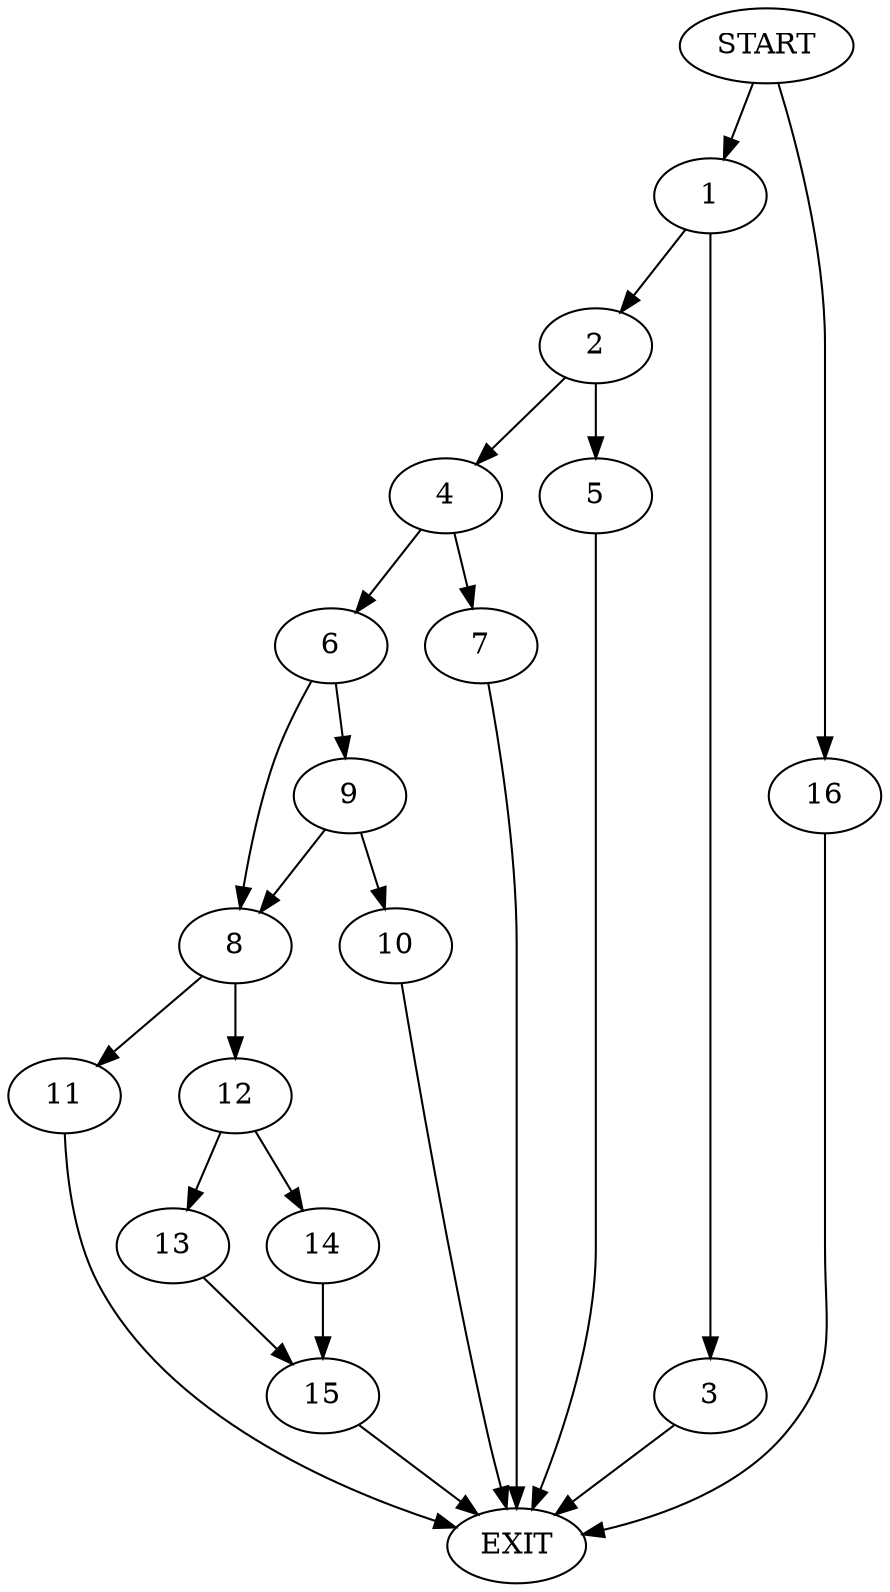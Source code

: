 digraph {
0 [label="START"]
17 [label="EXIT"]
0 -> 1
1 -> 2
1 -> 3
3 -> 17
2 -> 4
2 -> 5
4 -> 6
4 -> 7
5 -> 17
7 -> 17
6 -> 8
6 -> 9
9 -> 8
9 -> 10
8 -> 11
8 -> 12
10 -> 17
12 -> 13
12 -> 14
11 -> 17
14 -> 15
13 -> 15
15 -> 17
0 -> 16
16 -> 17
}
